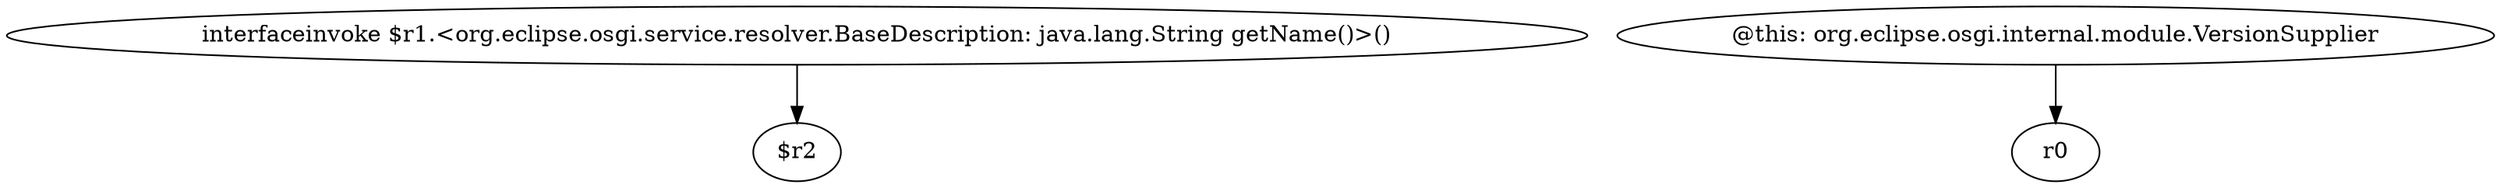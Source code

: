 digraph g {
0[label="interfaceinvoke $r1.<org.eclipse.osgi.service.resolver.BaseDescription: java.lang.String getName()>()"]
1[label="$r2"]
0->1[label=""]
2[label="@this: org.eclipse.osgi.internal.module.VersionSupplier"]
3[label="r0"]
2->3[label=""]
}